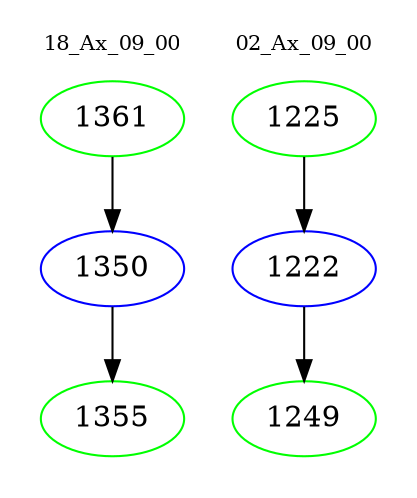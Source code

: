 digraph{
subgraph cluster_0 {
color = white
label = "18_Ax_09_00";
fontsize=10;
T0_1361 [label="1361", color="green"]
T0_1361 -> T0_1350 [color="black"]
T0_1350 [label="1350", color="blue"]
T0_1350 -> T0_1355 [color="black"]
T0_1355 [label="1355", color="green"]
}
subgraph cluster_1 {
color = white
label = "02_Ax_09_00";
fontsize=10;
T1_1225 [label="1225", color="green"]
T1_1225 -> T1_1222 [color="black"]
T1_1222 [label="1222", color="blue"]
T1_1222 -> T1_1249 [color="black"]
T1_1249 [label="1249", color="green"]
}
}
